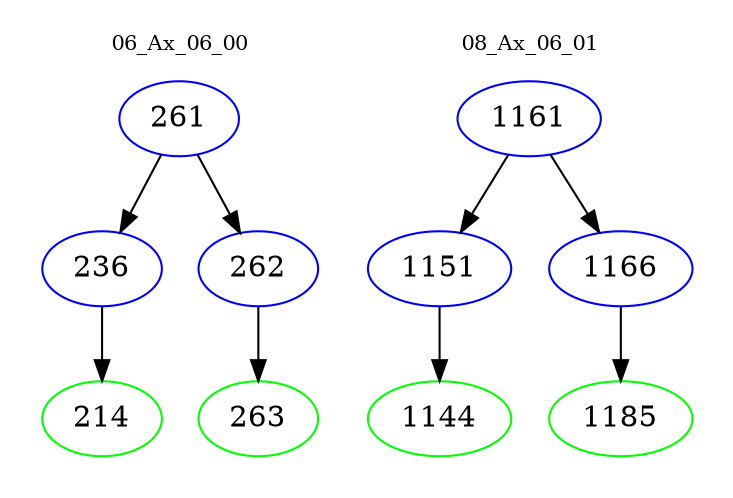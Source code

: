 digraph{
subgraph cluster_0 {
color = white
label = "06_Ax_06_00";
fontsize=10;
T0_261 [label="261", color="blue"]
T0_261 -> T0_236 [color="black"]
T0_236 [label="236", color="blue"]
T0_236 -> T0_214 [color="black"]
T0_214 [label="214", color="green"]
T0_261 -> T0_262 [color="black"]
T0_262 [label="262", color="blue"]
T0_262 -> T0_263 [color="black"]
T0_263 [label="263", color="green"]
}
subgraph cluster_1 {
color = white
label = "08_Ax_06_01";
fontsize=10;
T1_1161 [label="1161", color="blue"]
T1_1161 -> T1_1151 [color="black"]
T1_1151 [label="1151", color="blue"]
T1_1151 -> T1_1144 [color="black"]
T1_1144 [label="1144", color="green"]
T1_1161 -> T1_1166 [color="black"]
T1_1166 [label="1166", color="blue"]
T1_1166 -> T1_1185 [color="black"]
T1_1185 [label="1185", color="green"]
}
}
